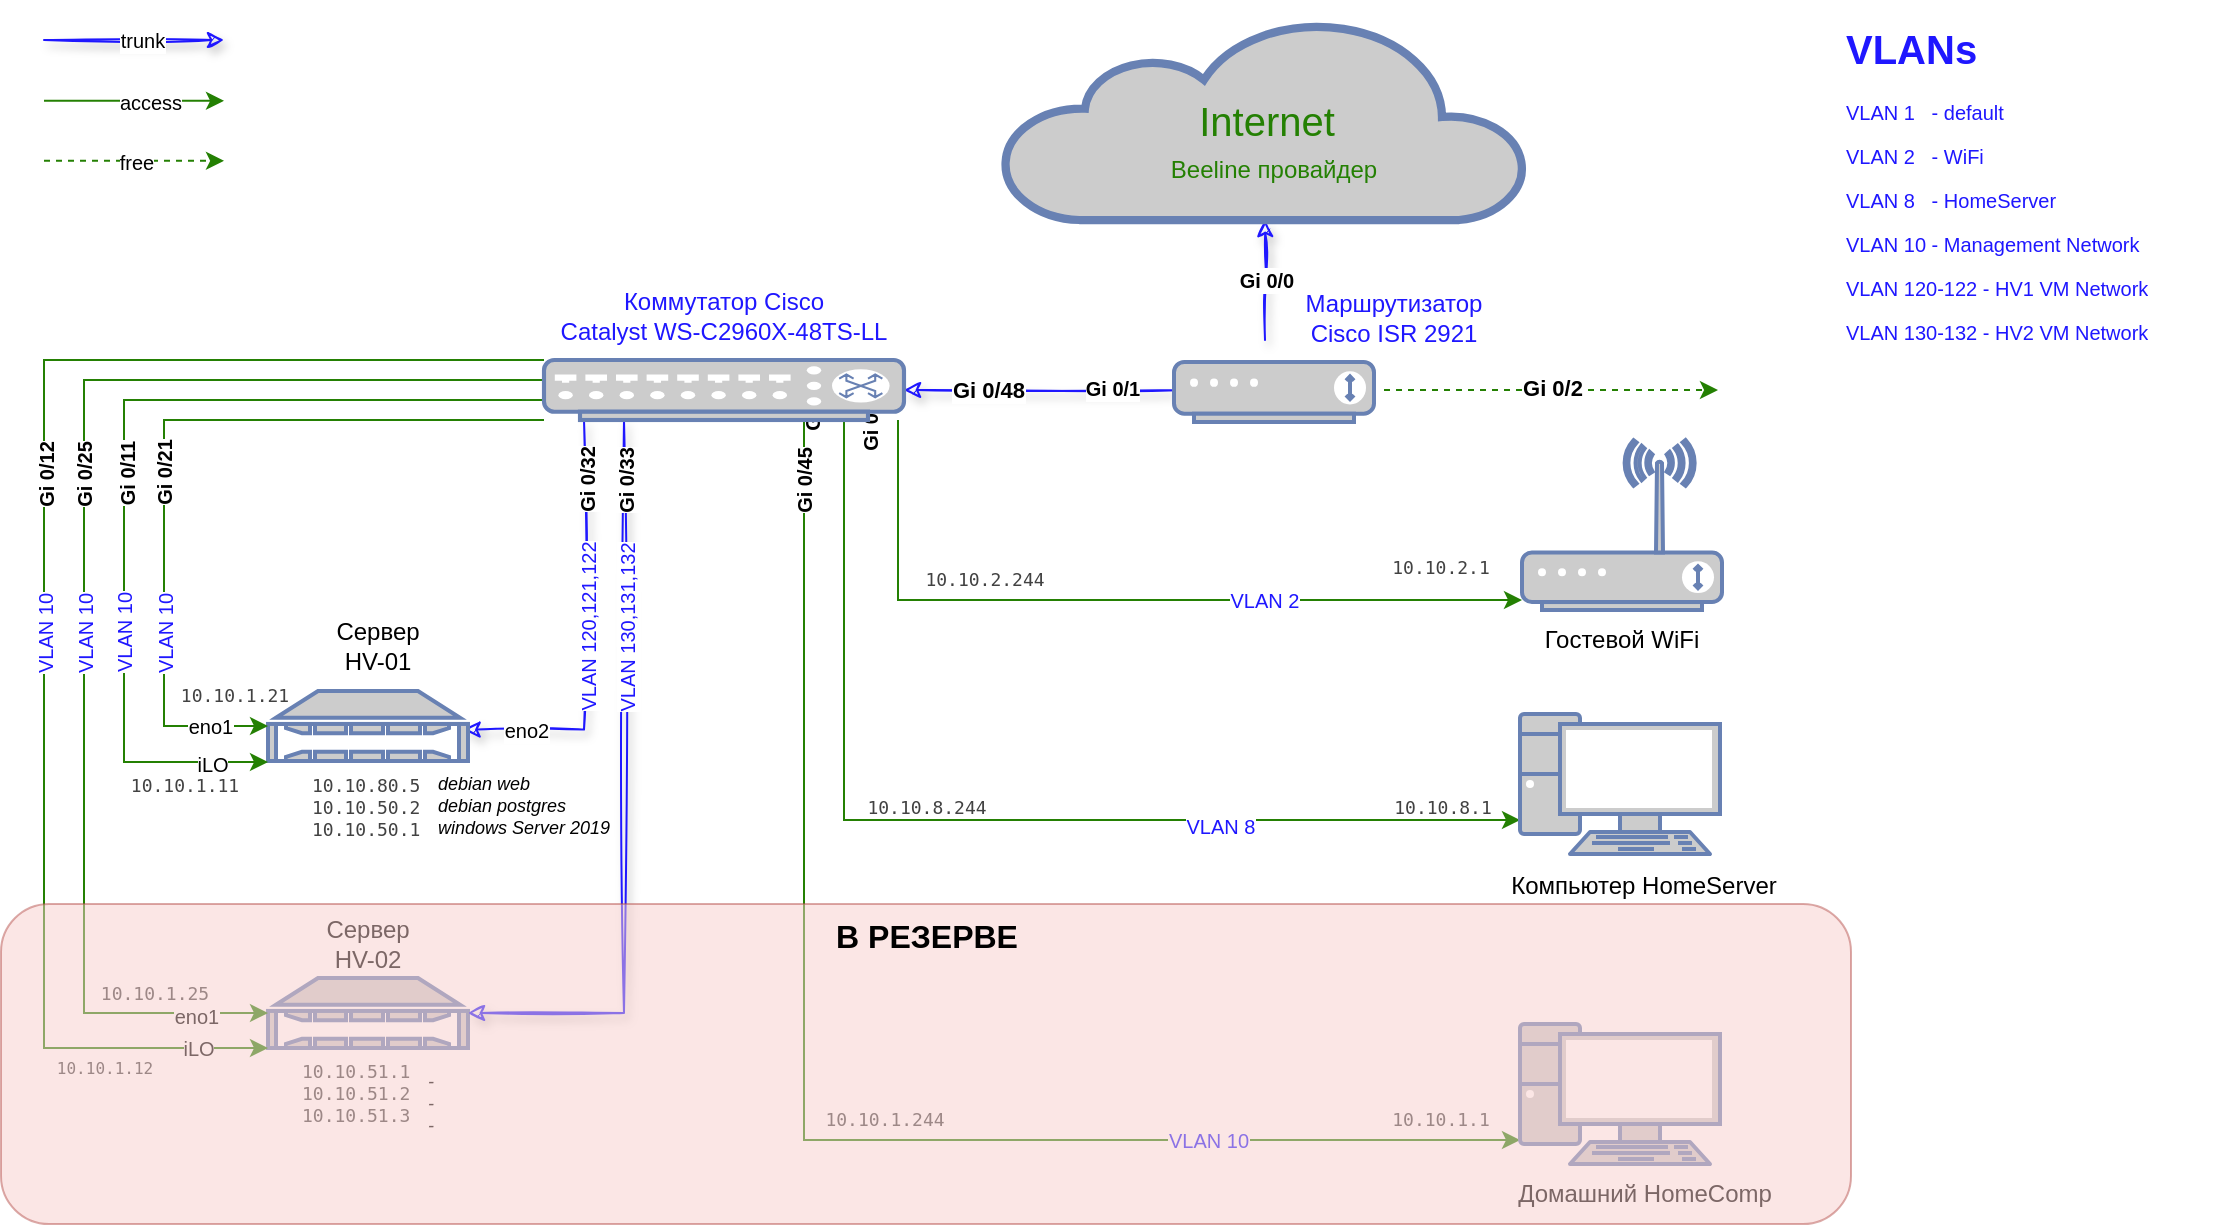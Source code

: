 <mxfile version="16.2.4" type="github">
  <diagram id="gq0o6sC7ZTq9t6Uskoy_" name="Page-1">
    <mxGraphModel dx="1990" dy="1980" grid="1" gridSize="10" guides="1" tooltips="1" connect="1" arrows="1" fold="1" page="1" pageScale="1" pageWidth="1169" pageHeight="827" math="0" shadow="0">
      <root>
        <mxCell id="0" />
        <mxCell id="1" parent="0" />
        <mxCell id="Fs0EK0N3hpx1ZLhl30mS-85" style="edgeStyle=orthogonalEdgeStyle;rounded=0;sketch=1;orthogonalLoop=1;jettySize=auto;html=1;entryX=0.5;entryY=1;entryDx=0;entryDy=0;entryPerimeter=0;shadow=1;fontSize=8;strokeColor=#1F17FF;" parent="1" target="Fs0EK0N3hpx1ZLhl30mS-2" edge="1">
          <mxGeometry relative="1" as="geometry">
            <mxPoint x="693.5" y="-650" as="sourcePoint" />
          </mxGeometry>
        </mxCell>
        <mxCell id="Fs0EK0N3hpx1ZLhl30mS-90" style="edgeStyle=orthogonalEdgeStyle;rounded=0;sketch=1;orthogonalLoop=1;jettySize=auto;html=1;shadow=1;fontSize=9;strokeColor=#1F17FF;" parent="1" edge="1">
          <mxGeometry relative="1" as="geometry">
            <mxPoint x="513" y="-625" as="targetPoint" />
            <Array as="points">
              <mxPoint x="513" y="-625" />
            </Array>
            <mxPoint x="653" y="-625" as="sourcePoint" />
          </mxGeometry>
        </mxCell>
        <mxCell id="Ksyjp-mYdHW2e5LQSYx_-4" value="Gi 0/48" style="edgeLabel;html=1;align=center;verticalAlign=middle;resizable=0;points=[];fontStyle=1" parent="Fs0EK0N3hpx1ZLhl30mS-90" vertex="1" connectable="0">
          <mxGeometry x="0.678" y="3" relative="1" as="geometry">
            <mxPoint x="19" y="-3" as="offset" />
          </mxGeometry>
        </mxCell>
        <mxCell id="Ksyjp-mYdHW2e5LQSYx_-3" style="edgeStyle=orthogonalEdgeStyle;rounded=0;orthogonalLoop=1;jettySize=auto;html=1;dashed=1;strokeColor=#248003;" parent="1" edge="1">
          <mxGeometry relative="1" as="geometry">
            <mxPoint x="920" y="-625" as="targetPoint" />
            <mxPoint x="753" y="-625" as="sourcePoint" />
          </mxGeometry>
        </mxCell>
        <mxCell id="Ksyjp-mYdHW2e5LQSYx_-5" value="Gi 0/2" style="edgeLabel;html=1;align=center;verticalAlign=middle;resizable=0;points=[];fontStyle=1" parent="Ksyjp-mYdHW2e5LQSYx_-3" vertex="1" connectable="0">
          <mxGeometry x="-0.825" y="-2" relative="1" as="geometry">
            <mxPoint x="69" y="-3" as="offset" />
          </mxGeometry>
        </mxCell>
        <mxCell id="Fs0EK0N3hpx1ZLhl30mS-2" value="&lt;font style=&quot;font-size: 20px&quot; color=&quot;#248003&quot;&gt;Internet&lt;/font&gt;" style="html=1;outlineConnect=0;fillColor=#CCCCCC;strokeColor=#6881B3;gradientColor=none;gradientDirection=north;strokeWidth=2;shape=mxgraph.networks.cloud;fontColor=#ffffff;" parent="1" vertex="1">
          <mxGeometry x="563" y="-810" width="261" height="100" as="geometry" />
        </mxCell>
        <mxCell id="Fs0EK0N3hpx1ZLhl30mS-16" style="edgeStyle=orthogonalEdgeStyle;rounded=0;orthogonalLoop=1;jettySize=auto;html=1;strokeColor=#248003;" parent="1" source="Ksyjp-mYdHW2e5LQSYx_-2" target="Fs0EK0N3hpx1ZLhl30mS-12" edge="1">
          <mxGeometry relative="1" as="geometry">
            <mxPoint x="758" y="-460" as="targetPoint" />
            <Array as="points">
              <mxPoint x="510" y="-520" />
            </Array>
            <mxPoint x="793" y="-570" as="sourcePoint" />
          </mxGeometry>
        </mxCell>
        <mxCell id="Fs0EK0N3hpx1ZLhl30mS-45" value="&lt;font style=&quot;font-size: 10px&quot;&gt;Gi 0/47&lt;/font&gt;" style="edgeLabel;html=1;align=center;verticalAlign=middle;resizable=0;points=[];fontStyle=1;horizontal=0;" parent="Fs0EK0N3hpx1ZLhl30mS-16" vertex="1" connectable="0">
          <mxGeometry x="-0.143" y="-2" relative="1" as="geometry">
            <mxPoint x="-97" y="-92" as="offset" />
          </mxGeometry>
        </mxCell>
        <mxCell id="Ksyjp-mYdHW2e5LQSYx_-37" value="VLAN 2" style="edgeLabel;html=1;align=center;verticalAlign=middle;resizable=0;points=[];fontSize=10;fontColor=#1F17FF;" parent="Fs0EK0N3hpx1ZLhl30mS-16" vertex="1" connectable="0">
          <mxGeometry x="0.318" y="-1" relative="1" as="geometry">
            <mxPoint x="8" y="-1" as="offset" />
          </mxGeometry>
        </mxCell>
        <mxCell id="Fs0EK0N3hpx1ZLhl30mS-17" style="edgeStyle=orthogonalEdgeStyle;rounded=0;orthogonalLoop=1;jettySize=auto;html=1;strokeColor=#248003;" parent="1" source="Ksyjp-mYdHW2e5LQSYx_-2" target="Fs0EK0N3hpx1ZLhl30mS-10" edge="1">
          <mxGeometry relative="1" as="geometry">
            <mxPoint x="758" y="-320" as="targetPoint" />
            <Array as="points">
              <mxPoint x="483" y="-410" />
            </Array>
            <mxPoint x="793" y="-550" as="sourcePoint" />
          </mxGeometry>
        </mxCell>
        <mxCell id="Fs0EK0N3hpx1ZLhl30mS-46" value="&lt;font style=&quot;font-size: 10px&quot;&gt;Gi 0/46&lt;/font&gt;" style="edgeLabel;html=1;align=center;verticalAlign=middle;resizable=0;points=[];fontStyle=1;horizontal=0;" parent="Fs0EK0N3hpx1ZLhl30mS-17" vertex="1" connectable="0">
          <mxGeometry x="0.001" y="2" relative="1" as="geometry">
            <mxPoint x="-86" y="-208" as="offset" />
          </mxGeometry>
        </mxCell>
        <mxCell id="fK_qvFM67kQ6BEZADII7-3" value="VLAN 8" style="edgeLabel;html=1;align=center;verticalAlign=middle;resizable=0;points=[];fontSize=10;fontColor=#1F17FF;" vertex="1" connectable="0" parent="Fs0EK0N3hpx1ZLhl30mS-17">
          <mxGeometry x="0.442" y="-3" relative="1" as="geometry">
            <mxPoint as="offset" />
          </mxGeometry>
        </mxCell>
        <mxCell id="Fs0EK0N3hpx1ZLhl30mS-20" style="edgeStyle=orthogonalEdgeStyle;rounded=0;orthogonalLoop=1;jettySize=auto;html=1;strokeColor=#248003;" parent="1" source="Ksyjp-mYdHW2e5LQSYx_-2" target="Fs0EK0N3hpx1ZLhl30mS-11" edge="1">
          <mxGeometry relative="1" as="geometry">
            <mxPoint x="758" y="-200" as="targetPoint" />
            <Array as="points">
              <mxPoint x="463" y="-250" />
            </Array>
            <mxPoint x="793" y="-530" as="sourcePoint" />
          </mxGeometry>
        </mxCell>
        <mxCell id="Fs0EK0N3hpx1ZLhl30mS-48" value="&lt;font style=&quot;font-size: 10px&quot;&gt;Gi 0/45&lt;/font&gt;" style="edgeLabel;html=1;align=center;verticalAlign=middle;resizable=0;points=[];fontStyle=1;horizontal=0;" parent="Fs0EK0N3hpx1ZLhl30mS-20" vertex="1" connectable="0">
          <mxGeometry x="0.082" y="1" relative="1" as="geometry">
            <mxPoint x="-29" y="-328" as="offset" />
          </mxGeometry>
        </mxCell>
        <mxCell id="-_IMJUvO4ky1qM8c5Ddh-1" value="VLAN 10" style="edgeLabel;html=1;align=center;verticalAlign=middle;resizable=0;points=[];fontSize=10;fontColor=#1F17FF;" parent="Fs0EK0N3hpx1ZLhl30mS-20" vertex="1" connectable="0">
          <mxGeometry x="0.566" relative="1" as="geometry">
            <mxPoint as="offset" />
          </mxGeometry>
        </mxCell>
        <mxCell id="Fs0EK0N3hpx1ZLhl30mS-39" style="edgeStyle=orthogonalEdgeStyle;rounded=0;orthogonalLoop=1;jettySize=auto;html=1;strokeColor=#1F17FF;shadow=1;sketch=1;entryX=0.978;entryY=0.551;entryDx=0;entryDy=0;entryPerimeter=0;" parent="1" source="Ksyjp-mYdHW2e5LQSYx_-2" target="Fs0EK0N3hpx1ZLhl30mS-13" edge="1">
          <mxGeometry relative="1" as="geometry">
            <mxPoint x="273" y="-440" as="targetPoint" />
            <Array as="points">
              <mxPoint x="353" y="-455" />
            </Array>
            <mxPoint x="743" y="-550" as="sourcePoint" />
          </mxGeometry>
        </mxCell>
        <mxCell id="Fs0EK0N3hpx1ZLhl30mS-51" value="&lt;font style=&quot;font-size: 10px&quot;&gt;Gi 0/32&lt;/font&gt;" style="edgeLabel;html=1;align=center;verticalAlign=middle;resizable=0;points=[];fontStyle=1;horizontal=0;" parent="Fs0EK0N3hpx1ZLhl30mS-39" vertex="1" connectable="0">
          <mxGeometry x="-0.375" y="2" relative="1" as="geometry">
            <mxPoint x="-1" y="-37" as="offset" />
          </mxGeometry>
        </mxCell>
        <mxCell id="Ksyjp-mYdHW2e5LQSYx_-18" value="eno2" style="edgeLabel;html=1;align=center;verticalAlign=middle;resizable=0;points=[];fontSize=10;" parent="Fs0EK0N3hpx1ZLhl30mS-39" vertex="1" connectable="0">
          <mxGeometry x="0.716" y="1" relative="1" as="geometry">
            <mxPoint y="-1" as="offset" />
          </mxGeometry>
        </mxCell>
        <mxCell id="Ksyjp-mYdHW2e5LQSYx_-40" value="VLAN 120,121,122" style="edgeLabel;html=1;align=center;verticalAlign=middle;resizable=0;points=[];fontSize=10;fontColor=#1F17FF;horizontal=0;" parent="Fs0EK0N3hpx1ZLhl30mS-39" vertex="1" connectable="0">
          <mxGeometry x="0.138" y="2" relative="1" as="geometry">
            <mxPoint y="-19" as="offset" />
          </mxGeometry>
        </mxCell>
        <mxCell id="Fs0EK0N3hpx1ZLhl30mS-6" value="&lt;div&gt;Маршрутизатор&lt;/div&gt;&lt;div&gt;Cisco ISR 2921&lt;br&gt;&lt;/div&gt;" style="text;html=1;strokeColor=none;fillColor=none;align=center;verticalAlign=middle;whiteSpace=wrap;rounded=0;fontColor=#1F17FF;" parent="1" vertex="1">
          <mxGeometry x="698" y="-676" width="120" height="30" as="geometry" />
        </mxCell>
        <mxCell id="Fs0EK0N3hpx1ZLhl30mS-7" value="Beeline провайдер" style="text;html=1;strokeColor=none;fillColor=none;align=center;verticalAlign=middle;whiteSpace=wrap;rounded=0;fontColor=#248003;" parent="1" vertex="1">
          <mxGeometry x="638" y="-750" width="120" height="30" as="geometry" />
        </mxCell>
        <mxCell id="Fs0EK0N3hpx1ZLhl30mS-10" value="" style="fontColor=#0066CC;verticalAlign=top;verticalLabelPosition=bottom;labelPosition=center;align=center;html=1;outlineConnect=0;fillColor=#CCCCCC;strokeColor=#6881B3;gradientColor=none;gradientDirection=north;strokeWidth=2;shape=mxgraph.networks.pc;" parent="1" vertex="1">
          <mxGeometry x="821" y="-463" width="100" height="70" as="geometry" />
        </mxCell>
        <mxCell id="Fs0EK0N3hpx1ZLhl30mS-11" value="" style="fontColor=#0066CC;verticalAlign=top;verticalLabelPosition=bottom;labelPosition=center;align=center;html=1;outlineConnect=0;fillColor=#CCCCCC;strokeColor=#6881B3;gradientColor=none;gradientDirection=north;strokeWidth=2;shape=mxgraph.networks.pc;" parent="1" vertex="1">
          <mxGeometry x="821" y="-308" width="100" height="70" as="geometry" />
        </mxCell>
        <mxCell id="Fs0EK0N3hpx1ZLhl30mS-12" value="" style="fontColor=#0066CC;verticalAlign=top;verticalLabelPosition=bottom;labelPosition=center;align=center;html=1;outlineConnect=0;fillColor=#CCCCCC;strokeColor=#6881B3;gradientColor=none;gradientDirection=north;strokeWidth=2;shape=mxgraph.networks.wireless_modem;" parent="1" vertex="1">
          <mxGeometry x="822" y="-600" width="100" height="85" as="geometry" />
        </mxCell>
        <mxCell id="Fs0EK0N3hpx1ZLhl30mS-13" value="" style="fontColor=#0066CC;verticalAlign=top;verticalLabelPosition=bottom;labelPosition=center;align=center;html=1;outlineConnect=0;fillColor=#CCCCCC;strokeColor=#6881B3;gradientColor=none;gradientDirection=north;strokeWidth=2;shape=mxgraph.networks.nas_filer;" parent="1" vertex="1">
          <mxGeometry x="195" y="-474.5" width="100" height="35" as="geometry" />
        </mxCell>
        <mxCell id="Fs0EK0N3hpx1ZLhl30mS-14" value="" style="fontColor=#0066CC;verticalAlign=top;verticalLabelPosition=bottom;labelPosition=center;align=center;html=1;outlineConnect=0;fillColor=#CCCCCC;strokeColor=#6881B3;gradientColor=none;gradientDirection=north;strokeWidth=2;shape=mxgraph.networks.nas_filer;" parent="1" vertex="1">
          <mxGeometry x="195" y="-331" width="100" height="35" as="geometry" />
        </mxCell>
        <mxCell id="Fs0EK0N3hpx1ZLhl30mS-26" value="Домашний HomeComp" style="text;html=1;strokeColor=none;fillColor=none;align=center;verticalAlign=middle;whiteSpace=wrap;rounded=0;" parent="1" vertex="1">
          <mxGeometry x="812" y="-238" width="143" height="30" as="geometry" />
        </mxCell>
        <mxCell id="Fs0EK0N3hpx1ZLhl30mS-27" value="&lt;div&gt;Компьютер HomeServer&lt;/div&gt;" style="text;html=1;strokeColor=none;fillColor=none;align=center;verticalAlign=middle;whiteSpace=wrap;rounded=0;" parent="1" vertex="1">
          <mxGeometry x="798" y="-392" width="170" height="30" as="geometry" />
        </mxCell>
        <mxCell id="Fs0EK0N3hpx1ZLhl30mS-28" value="&lt;div&gt;Гостевой WiFi&lt;br&gt;&lt;/div&gt;" style="text;html=1;strokeColor=none;fillColor=none;align=center;verticalAlign=middle;whiteSpace=wrap;rounded=0;" parent="1" vertex="1">
          <mxGeometry x="812" y="-515" width="120" height="30" as="geometry" />
        </mxCell>
        <mxCell id="Fs0EK0N3hpx1ZLhl30mS-58" value="&lt;font style=&quot;font-size: 9px;&quot;&gt;&lt;span style=&quot;font-family: &amp;quot;source code pro&amp;quot;, monospace; color: rgb(66, 66, 66); background-color: transparent; font-weight: 400; font-style: normal; font-variant: normal; text-decoration: none; vertical-align: baseline; font-size: 9px;&quot; id=&quot;docs-internal-guid-bd31c3f7-7fff-add3-67a0-b06b6ec8103c&quot;&gt;10.10.2.244&lt;/span&gt;&lt;/font&gt;" style="text;html=1;align=center;verticalAlign=middle;resizable=0;points=[];autosize=1;strokeColor=none;fillColor=none;fontSize=9;" parent="1" vertex="1">
          <mxGeometry x="513" y="-540" width="80" height="20" as="geometry" />
        </mxCell>
        <mxCell id="Fs0EK0N3hpx1ZLhl30mS-59" value="&lt;div style=&quot;font-size: 9px&quot;&gt;&lt;font style=&quot;font-size: 9px&quot;&gt;&lt;span style=&quot;font-family: &amp;#34;source code pro&amp;#34; , monospace ; color: rgb(66 , 66 , 66) ; background-color: transparent ; font-weight: 400 ; font-style: normal ; font-variant: normal ; text-decoration: none ; vertical-align: baseline ; font-size: 9px&quot; id=&quot;docs-internal-guid-bd31c3f7-7fff-add3-67a0-b06b6ec8103c&quot;&gt;&lt;/span&gt;&lt;span style=&quot;font-family: &amp;#34;source code pro&amp;#34; , monospace ; color: rgb(66 , 66 , 66) ; background-color: transparent ; font-weight: 400 ; font-style: normal ; font-variant: normal ; text-decoration: none ; vertical-align: baseline ; font-size: 9px&quot; id=&quot;docs-internal-guid-bd31c3f7-7fff-add3-67a0-b06b6ec8103c&quot;&gt;10.10.1.244&lt;/span&gt;&lt;/font&gt;&lt;/div&gt;" style="text;html=1;align=center;verticalAlign=middle;resizable=0;points=[];autosize=1;strokeColor=none;fillColor=none;fontSize=9;" parent="1" vertex="1">
          <mxGeometry x="463" y="-270" width="80" height="20" as="geometry" />
        </mxCell>
        <mxCell id="Fs0EK0N3hpx1ZLhl30mS-60" value="&lt;div style=&quot;font-size: 9px&quot;&gt;&lt;font style=&quot;font-size: 9px&quot;&gt;&lt;span style=&quot;font-family: &amp;#34;source code pro&amp;#34; , monospace ; color: rgb(66 , 66 , 66) ; background-color: transparent ; font-weight: 400 ; font-style: normal ; font-variant: normal ; text-decoration: none ; vertical-align: baseline ; font-size: 9px&quot; id=&quot;docs-internal-guid-bd31c3f7-7fff-add3-67a0-b06b6ec8103c&quot;&gt;&lt;/span&gt;&lt;span style=&quot;font-family: &amp;#34;source code pro&amp;#34; , monospace ; color: rgb(66 , 66 , 66) ; background-color: transparent ; font-weight: 400 ; font-style: normal ; font-variant: normal ; text-decoration: none ; vertical-align: baseline ; font-size: 9px&quot; id=&quot;docs-internal-guid-bd31c3f7-7fff-add3-67a0-b06b6ec8103c&quot;&gt;10.10.8.244&lt;/span&gt;&lt;/font&gt;&lt;/div&gt;" style="text;html=1;align=center;verticalAlign=middle;resizable=0;points=[];autosize=1;strokeColor=none;fillColor=none;fontSize=9;" parent="1" vertex="1">
          <mxGeometry x="484" y="-426" width="80" height="20" as="geometry" />
        </mxCell>
        <mxCell id="Fs0EK0N3hpx1ZLhl30mS-65" value="&lt;div style=&quot;font-size: 9px&quot;&gt;&lt;font style=&quot;font-size: 9px&quot;&gt;&lt;span style=&quot;font-family: &amp;#34;source code pro&amp;#34; , monospace ; color: rgb(66 , 66 , 66) ; background-color: transparent ; font-weight: 400 ; font-style: normal ; font-variant: normal ; text-decoration: none ; vertical-align: baseline ; font-size: 9px&quot; id=&quot;docs-internal-guid-bd31c3f7-7fff-add3-67a0-b06b6ec8103c&quot;&gt;&lt;/span&gt;&lt;span style=&quot;font-family: &amp;#34;source code pro&amp;#34; , monospace ; color: rgb(66 , 66 , 66) ; background-color: transparent ; font-weight: 400 ; font-style: normal ; font-variant: normal ; text-decoration: none ; vertical-align: baseline ; font-size: 9px&quot; id=&quot;docs-internal-guid-bd31c3f7-7fff-add3-67a0-b06b6ec8103c&quot;&gt;10.10.1.1&lt;/span&gt;&lt;/font&gt;&lt;/div&gt;" style="text;html=1;align=center;verticalAlign=middle;resizable=0;points=[];autosize=1;strokeColor=none;fillColor=none;fontSize=9;" parent="1" vertex="1">
          <mxGeometry x="751" y="-270" width="60" height="20" as="geometry" />
        </mxCell>
        <mxCell id="Fs0EK0N3hpx1ZLhl30mS-66" value="&lt;div style=&quot;font-size: 9px;&quot;&gt;&lt;font style=&quot;font-size: 9px;&quot;&gt;&lt;span style=&quot;font-family: &amp;quot;source code pro&amp;quot;, monospace; color: rgb(66, 66, 66); background-color: transparent; font-weight: 400; font-style: normal; font-variant: normal; text-decoration: none; vertical-align: baseline; font-size: 9px;&quot; id=&quot;docs-internal-guid-bd31c3f7-7fff-add3-67a0-b06b6ec8103c&quot;&gt;&lt;/span&gt;&lt;span style=&quot;font-family: &amp;quot;source code pro&amp;quot;, monospace; color: rgb(66, 66, 66); background-color: transparent; font-weight: 400; font-style: normal; font-variant: normal; text-decoration: none; vertical-align: baseline; font-size: 9px;&quot; id=&quot;docs-internal-guid-bd31c3f7-7fff-add3-67a0-b06b6ec8103c&quot;&gt;10.10.2.1&lt;/span&gt;&lt;/font&gt;&lt;/div&gt;" style="text;html=1;align=center;verticalAlign=middle;resizable=0;points=[];autosize=1;strokeColor=none;fillColor=none;fontSize=9;" parent="1" vertex="1">
          <mxGeometry x="751" y="-546" width="60" height="20" as="geometry" />
        </mxCell>
        <mxCell id="Fs0EK0N3hpx1ZLhl30mS-67" value="&lt;div style=&quot;font-size: 9px&quot;&gt;&lt;font style=&quot;font-size: 9px&quot;&gt;&lt;span style=&quot;font-family: &amp;#34;source code pro&amp;#34; , monospace ; color: rgb(66 , 66 , 66) ; background-color: transparent ; font-weight: 400 ; font-style: normal ; font-variant: normal ; text-decoration: none ; vertical-align: baseline ; font-size: 9px&quot; id=&quot;docs-internal-guid-bd31c3f7-7fff-add3-67a0-b06b6ec8103c&quot;&gt;&lt;/span&gt;&lt;span style=&quot;font-family: &amp;#34;source code pro&amp;#34; , monospace ; color: rgb(66 , 66 , 66) ; background-color: transparent ; font-weight: 400 ; font-style: normal ; font-variant: normal ; text-decoration: none ; vertical-align: baseline ; font-size: 9px&quot; id=&quot;docs-internal-guid-bd31c3f7-7fff-add3-67a0-b06b6ec8103c&quot;&gt;10.10.8.1&lt;/span&gt;&lt;/font&gt;&lt;/div&gt;" style="text;html=1;align=center;verticalAlign=middle;resizable=0;points=[];autosize=1;strokeColor=none;fillColor=none;fontSize=9;" parent="1" vertex="1">
          <mxGeometry x="752" y="-426" width="60" height="20" as="geometry" />
        </mxCell>
        <mxCell id="Fs0EK0N3hpx1ZLhl30mS-68" value="&lt;div style=&quot;font-size: 9px&quot; align=&quot;left&quot;&gt;&lt;span style=&quot;font-family: &amp;#34;source code pro&amp;#34; , monospace ; color: rgb(66 , 66 , 66) ; background-color: transparent ; font-weight: 400 ; font-style: normal ; font-variant: normal ; text-decoration: none ; vertical-align: baseline ; font-size: 9px&quot; id=&quot;docs-internal-guid-bd31c3f7-7fff-add3-67a0-b06b6ec8103c&quot;&gt;10.10.51.1&lt;/span&gt;&lt;br style=&quot;font-size: 9px&quot;&gt;&lt;span style=&quot;font-family: &amp;#34;source code pro&amp;#34; , monospace ; color: rgb(66 , 66 , 66) ; background-color: transparent ; font-weight: 400 ; font-style: normal ; font-variant: normal ; text-decoration: none ; vertical-align: baseline ; font-size: 9px&quot; id=&quot;docs-internal-guid-bd31c3f7-7fff-add3-67a0-b06b6ec8103c&quot;&gt;&lt;/span&gt;&lt;div style=&quot;font-size: 9px&quot;&gt;&lt;div style=&quot;font-size: 9px&quot;&gt;&lt;span style=&quot;font-family: &amp;#34;source code pro&amp;#34; , monospace ; color: rgb(66 , 66 , 66) ; background-color: transparent ; font-weight: 400 ; font-style: normal ; font-variant: normal ; text-decoration: none ; vertical-align: baseline ; font-size: 9px&quot; id=&quot;docs-internal-guid-bd31c3f7-7fff-add3-67a0-b06b6ec8103c&quot;&gt;10.10.51.2&lt;/span&gt;&lt;span style=&quot;font-family: &amp;#34;source code pro&amp;#34; , monospace ; color: rgb(66 , 66 , 66) ; background-color: transparent ; font-weight: 400 ; font-style: normal ; font-variant: normal ; text-decoration: none ; vertical-align: baseline ; font-size: 9px&quot; id=&quot;docs-internal-guid-bd31c3f7-7fff-add3-67a0-b06b6ec8103c&quot;&gt;&lt;/span&gt;&lt;br style=&quot;font-size: 9px&quot;&gt;&lt;div style=&quot;font-size: 9px&quot;&gt;&lt;span style=&quot;font-family: &amp;#34;source code pro&amp;#34; , monospace ; color: rgb(66 , 66 , 66) ; background-color: transparent ; font-weight: 400 ; font-style: normal ; font-variant: normal ; text-decoration: none ; vertical-align: baseline ; font-size: 9px&quot; id=&quot;docs-internal-guid-bd31c3f7-7fff-add3-67a0-b06b6ec8103c&quot;&gt;10.10.51.3&lt;/span&gt;&lt;span style=&quot;font-family: &amp;#34;source code pro&amp;#34; , monospace ; color: rgb(66 , 66 , 66) ; background-color: transparent ; font-weight: 400 ; font-style: normal ; font-variant: normal ; text-decoration: none ; vertical-align: baseline ; font-size: 9px&quot; id=&quot;docs-internal-guid-bd31c3f7-7fff-add3-67a0-b06b6ec8103c&quot;&gt;&lt;/span&gt;&lt;/div&gt;&lt;/div&gt;&lt;span style=&quot;font-family: &amp;#34;source code pro&amp;#34; , monospace ; color: rgb(66 , 66 , 66) ; background-color: transparent ; font-weight: 400 ; font-style: normal ; font-variant: normal ; text-decoration: none ; vertical-align: baseline ; font-size: 9px&quot; id=&quot;docs-internal-guid-bd31c3f7-7fff-add3-67a0-b06b6ec8103c&quot;&gt;&lt;/span&gt;&lt;span style=&quot;font-family: &amp;#34;source code pro&amp;#34; , monospace ; color: rgb(66 , 66 , 66) ; background-color: transparent ; font-weight: 400 ; font-style: normal ; font-variant: normal ; text-decoration: none ; vertical-align: baseline ; font-size: 9px&quot; id=&quot;docs-internal-guid-bd31c3f7-7fff-add3-67a0-b06b6ec8103c&quot;&gt;&lt;/span&gt;&lt;/div&gt;&lt;/div&gt;" style="text;html=1;align=left;verticalAlign=middle;resizable=0;points=[];autosize=1;strokeColor=none;fillColor=none;fontSize=9;" parent="1" vertex="1">
          <mxGeometry x="210" y="-293" width="70" height="40" as="geometry" />
        </mxCell>
        <mxCell id="Fs0EK0N3hpx1ZLhl30mS-69" value="&lt;div style=&quot;font-size: 9px&quot; align=&quot;left&quot;&gt;&lt;div style=&quot;font-size: 9px&quot;&gt;&lt;span style=&quot;font-family: &amp;#34;source code pro&amp;#34; , monospace ; color: rgb(66 , 66 , 66) ; background-color: transparent ; font-weight: 400 ; font-style: normal ; font-variant: normal ; text-decoration: none ; vertical-align: baseline ; font-size: 9px&quot; id=&quot;docs-internal-guid-bd31c3f7-7fff-add3-67a0-b06b6ec8103c&quot;&gt;10.10.80.5&lt;/span&gt;&lt;span style=&quot;font-family: &amp;#34;source code pro&amp;#34; , monospace ; color: rgb(66 , 66 , 66) ; background-color: transparent ; font-weight: 400 ; font-style: normal ; font-variant: normal ; text-decoration: none ; vertical-align: baseline ; font-size: 9px&quot; id=&quot;docs-internal-guid-bd31c3f7-7fff-add3-67a0-b06b6ec8103c&quot;&gt;&lt;/span&gt;&lt;br style=&quot;font-size: 9px&quot;&gt;&lt;/div&gt;&lt;div style=&quot;font-size: 9px&quot;&gt;&lt;span style=&quot;font-family: &amp;#34;source code pro&amp;#34; , monospace ; color: rgb(66 , 66 , 66) ; background-color: transparent ; font-weight: 400 ; font-style: normal ; font-variant: normal ; text-decoration: none ; vertical-align: baseline ; font-size: 9px&quot; id=&quot;docs-internal-guid-bd31c3f7-7fff-add3-67a0-b06b6ec8103c&quot;&gt;10.10.50.2&lt;/span&gt;&lt;span style=&quot;font-family: &amp;#34;source code pro&amp;#34; , monospace ; color: rgb(66 , 66 , 66) ; background-color: transparent ; font-weight: 400 ; font-style: normal ; font-variant: normal ; text-decoration: none ; vertical-align: baseline ; font-size: 9px&quot; id=&quot;docs-internal-guid-bd31c3f7-7fff-add3-67a0-b06b6ec8103c&quot;&gt;&lt;/span&gt;&lt;span style=&quot;font-family: &amp;#34;source code pro&amp;#34; , monospace ; color: rgb(66 , 66 , 66) ; background-color: transparent ; font-weight: 400 ; font-style: normal ; font-variant: normal ; text-decoration: none ; vertical-align: baseline ; font-size: 9px&quot; id=&quot;docs-internal-guid-bd31c3f7-7fff-add3-67a0-b06b6ec8103c&quot;&gt;&lt;/span&gt;&lt;br style=&quot;font-size: 9px&quot;&gt;&lt;/div&gt;&lt;div style=&quot;font-size: 9px&quot;&gt;&lt;span style=&quot;font-family: &amp;#34;source code pro&amp;#34; , monospace ; color: rgb(66 , 66 , 66) ; background-color: transparent ; font-weight: 400 ; font-style: normal ; font-variant: normal ; text-decoration: none ; vertical-align: baseline ; font-size: 9px&quot; id=&quot;docs-internal-guid-bd31c3f7-7fff-add3-67a0-b06b6ec8103c&quot;&gt;10.10.50.1&lt;/span&gt;&lt;span style=&quot;font-family: &amp;#34;source code pro&amp;#34; , monospace ; color: rgb(66 , 66 , 66) ; background-color: transparent ; font-weight: 400 ; font-style: normal ; font-variant: normal ; text-decoration: none ; vertical-align: baseline ; font-size: 9px&quot; id=&quot;docs-internal-guid-bd31c3f7-7fff-add3-67a0-b06b6ec8103c&quot;&gt;&lt;/span&gt;&lt;span style=&quot;font-family: &amp;#34;source code pro&amp;#34; , monospace ; color: rgb(66 , 66 , 66) ; background-color: transparent ; font-weight: 400 ; font-style: normal ; font-variant: normal ; text-decoration: none ; vertical-align: baseline ; font-size: 9px&quot; id=&quot;docs-internal-guid-bd31c3f7-7fff-add3-67a0-b06b6ec8103c&quot;&gt;&lt;/span&gt;&lt;br style=&quot;font-size: 9px&quot;&gt;&lt;/div&gt;&lt;/div&gt;" style="text;html=1;align=left;verticalAlign=middle;resizable=0;points=[];autosize=1;strokeColor=none;fillColor=none;fontSize=9;" parent="1" vertex="1">
          <mxGeometry x="215" y="-436" width="70" height="40" as="geometry" />
        </mxCell>
        <mxCell id="Fs0EK0N3hpx1ZLhl30mS-70" value="&lt;div style=&quot;font-size: 9px&quot;&gt;&lt;span style=&quot;font-family: &amp;#34;source code pro&amp;#34; , monospace ; color: rgb(66 , 66 , 66) ; background-color: transparent ; font-weight: 400 ; font-style: normal ; font-variant: normal ; text-decoration: none ; vertical-align: baseline ; font-size: 9px&quot; id=&quot;docs-internal-guid-bd31c3f7-7fff-add3-67a0-b06b6ec8103c&quot;&gt;10.10.1.11&lt;/span&gt;&lt;span style=&quot;font-family: &amp;#34;source code pro&amp;#34; , monospace ; color: rgb(66 , 66 , 66) ; background-color: transparent ; font-weight: 400 ; font-style: normal ; font-variant: normal ; text-decoration: none ; vertical-align: baseline ; font-size: 9px&quot; id=&quot;docs-internal-guid-bd31c3f7-7fff-add3-67a0-b06b6ec8103c&quot;&gt;&lt;/span&gt;&lt;span style=&quot;font-family: &amp;#34;source code pro&amp;#34; , monospace ; color: rgb(66 , 66 , 66) ; background-color: transparent ; font-weight: 400 ; font-style: normal ; font-variant: normal ; text-decoration: none ; vertical-align: baseline ; font-size: 9px&quot; id=&quot;docs-internal-guid-bd31c3f7-7fff-add3-67a0-b06b6ec8103c&quot;&gt;&lt;/span&gt;&lt;/div&gt;" style="text;html=1;align=center;verticalAlign=middle;resizable=0;points=[];autosize=1;strokeColor=none;fillColor=none;fontSize=9;" parent="1" vertex="1">
          <mxGeometry x="118" y="-437.5" width="70" height="20" as="geometry" />
        </mxCell>
        <mxCell id="Fs0EK0N3hpx1ZLhl30mS-71" value="&lt;div style=&quot;font-size: 8px&quot;&gt;&lt;span style=&quot;font-family: &amp;#34;source code pro&amp;#34; , monospace ; color: rgb(66 , 66 , 66) ; background-color: transparent ; font-weight: 400 ; font-style: normal ; font-variant: normal ; text-decoration: none ; vertical-align: baseline&quot; id=&quot;docs-internal-guid-bd31c3f7-7fff-add3-67a0-b06b6ec8103c&quot;&gt;10.10.1.12&lt;/span&gt;&lt;/div&gt;" style="text;html=1;align=center;verticalAlign=middle;resizable=0;points=[];autosize=1;strokeColor=none;fillColor=none;fontSize=10;" parent="1" vertex="1">
          <mxGeometry x="83" y="-296" width="60" height="20" as="geometry" />
        </mxCell>
        <mxCell id="Fs0EK0N3hpx1ZLhl30mS-72" value="" style="endArrow=classic;html=1;rounded=0;shadow=1;sketch=1;fontSize=10;strokeColor=#1F17FF;" parent="1" edge="1">
          <mxGeometry width="50" height="50" relative="1" as="geometry">
            <mxPoint x="83" y="-800" as="sourcePoint" />
            <mxPoint x="173" y="-800" as="targetPoint" />
          </mxGeometry>
        </mxCell>
        <mxCell id="Fs0EK0N3hpx1ZLhl30mS-73" value="trunk" style="edgeLabel;html=1;align=center;verticalAlign=middle;resizable=0;points=[];fontSize=10;" parent="Fs0EK0N3hpx1ZLhl30mS-72" vertex="1" connectable="0">
          <mxGeometry x="0.343" y="1" relative="1" as="geometry">
            <mxPoint x="-12" y="1" as="offset" />
          </mxGeometry>
        </mxCell>
        <mxCell id="Fs0EK0N3hpx1ZLhl30mS-74" value="" style="endArrow=classic;html=1;rounded=0;shadow=0;sketch=0;fontSize=10;strokeColor=#248003;" parent="1" edge="1">
          <mxGeometry width="50" height="50" relative="1" as="geometry">
            <mxPoint x="83" y="-769.58" as="sourcePoint" />
            <mxPoint x="173" y="-769.58" as="targetPoint" />
          </mxGeometry>
        </mxCell>
        <mxCell id="Fs0EK0N3hpx1ZLhl30mS-75" value="access" style="edgeLabel;html=1;align=center;verticalAlign=middle;resizable=0;points=[];fontSize=10;" parent="Fs0EK0N3hpx1ZLhl30mS-74" vertex="1" connectable="0">
          <mxGeometry x="0.343" y="1" relative="1" as="geometry">
            <mxPoint x="-8" y="1" as="offset" />
          </mxGeometry>
        </mxCell>
        <mxCell id="Fs0EK0N3hpx1ZLhl30mS-78" value="" style="endArrow=classic;html=1;rounded=0;shadow=0;sketch=0;fontSize=10;strokeColor=#248003;dashed=1;" parent="1" edge="1">
          <mxGeometry width="50" height="50" relative="1" as="geometry">
            <mxPoint x="83" y="-739.58" as="sourcePoint" />
            <mxPoint x="173" y="-739.58" as="targetPoint" />
            <Array as="points">
              <mxPoint x="163" y="-739.58" />
            </Array>
          </mxGeometry>
        </mxCell>
        <mxCell id="Fs0EK0N3hpx1ZLhl30mS-79" value="free" style="edgeLabel;html=1;align=center;verticalAlign=middle;resizable=0;points=[];fontSize=10;" parent="Fs0EK0N3hpx1ZLhl30mS-78" vertex="1" connectable="0">
          <mxGeometry x="0.343" y="1" relative="1" as="geometry">
            <mxPoint x="-15" y="1" as="offset" />
          </mxGeometry>
        </mxCell>
        <mxCell id="Fs0EK0N3hpx1ZLhl30mS-81" value="&lt;div&gt;Сервер&lt;br&gt;&lt;/div&gt;&lt;div&gt;HV-01&lt;br&gt;&lt;/div&gt;" style="text;html=1;strokeColor=none;fillColor=none;align=center;verticalAlign=middle;whiteSpace=wrap;rounded=0;" parent="1" vertex="1">
          <mxGeometry x="215" y="-512.5" width="70" height="30" as="geometry" />
        </mxCell>
        <mxCell id="Fs0EK0N3hpx1ZLhl30mS-82" value="&lt;div&gt;Сервер&lt;br&gt;&lt;/div&gt;&lt;div&gt;HV-02&lt;br&gt;&lt;/div&gt;" style="text;html=1;strokeColor=none;fillColor=none;align=center;verticalAlign=middle;whiteSpace=wrap;rounded=0;" parent="1" vertex="1">
          <mxGeometry x="210" y="-363" width="70" height="30" as="geometry" />
        </mxCell>
        <mxCell id="Fs0EK0N3hpx1ZLhl30mS-83" value="&lt;div style=&quot;font-size: 9px&quot; align=&quot;left&quot;&gt;&lt;div style=&quot;font-size: 9px&quot;&gt;&lt;font style=&quot;font-size: 9px&quot;&gt;debian web&lt;/font&gt;&lt;/div&gt;&lt;div style=&quot;font-size: 9px&quot;&gt;&lt;font style=&quot;font-size: 9px&quot;&gt;debian postgres &lt;br style=&quot;font-size: 9px&quot;&gt;&lt;/font&gt;&lt;/div&gt;&lt;div style=&quot;font-size: 9px&quot;&gt;&lt;font style=&quot;font-size: 9px&quot;&gt;windows Server 2019&lt;span style=&quot;font-family: &amp;#34;source code pro&amp;#34; , monospace ; color: rgb(66 , 66 , 66) ; background-color: transparent ; font-weight: 400 ; font-variant: normal ; text-decoration: none ; vertical-align: baseline ; font-size: 9px&quot; id=&quot;docs-internal-guid-bd31c3f7-7fff-add3-67a0-b06b6ec8103c&quot;&gt;&lt;/span&gt;&lt;/font&gt;&lt;/div&gt;&lt;/div&gt;" style="text;html=1;align=left;verticalAlign=middle;resizable=0;points=[];autosize=1;strokeColor=none;fillColor=none;fontSize=9;fontStyle=2" parent="1" vertex="1">
          <mxGeometry x="278" y="-437" width="100" height="40" as="geometry" />
        </mxCell>
        <mxCell id="Fs0EK0N3hpx1ZLhl30mS-84" value="&lt;div style=&quot;font-size: 9px&quot; align=&quot;left&quot;&gt;&lt;div style=&quot;font-size: 9px&quot;&gt;&lt;font style=&quot;font-size: 9px&quot;&gt;-&lt;/font&gt;&lt;/div&gt;&lt;div style=&quot;font-size: 9px&quot;&gt;&lt;font style=&quot;font-size: 9px&quot;&gt;-&lt;br style=&quot;font-size: 9px&quot;&gt;&lt;/font&gt;&lt;/div&gt;&lt;div style=&quot;font-size: 9px&quot;&gt;&lt;font style=&quot;font-size: 9px&quot;&gt;-&lt;span style=&quot;font-family: &amp;#34;source code pro&amp;#34; , monospace ; color: rgb(66 , 66 , 66) ; background-color: transparent ; font-weight: 400 ; font-variant: normal ; text-decoration: none ; vertical-align: baseline ; font-size: 9px&quot; id=&quot;docs-internal-guid-bd31c3f7-7fff-add3-67a0-b06b6ec8103c&quot;&gt;&lt;/span&gt;&lt;/font&gt;&lt;/div&gt;&lt;/div&gt;" style="text;html=1;align=left;verticalAlign=middle;resizable=0;points=[];autosize=1;strokeColor=none;fillColor=none;fontSize=9;fontStyle=2" parent="1" vertex="1">
          <mxGeometry x="273" y="-288" width="20" height="40" as="geometry" />
        </mxCell>
        <mxCell id="Fs0EK0N3hpx1ZLhl30mS-89" value="&lt;font style=&quot;font-size: 10px&quot;&gt;Gi 0/0&lt;/font&gt;" style="edgeLabel;html=1;align=center;verticalAlign=middle;resizable=0;points=[];fontStyle=1" parent="1" vertex="1" connectable="0">
          <mxGeometry x="693.5" y="-680" as="geometry" />
        </mxCell>
        <mxCell id="Fs0EK0N3hpx1ZLhl30mS-92" value="&lt;font style=&quot;font-size: 10px&quot;&gt;Gi 0/1&lt;/font&gt;" style="edgeLabel;html=1;align=center;verticalAlign=middle;resizable=0;points=[];fontStyle=1" parent="1" vertex="1" connectable="0">
          <mxGeometry x="724.0" y="-657" as="geometry">
            <mxPoint x="-107" y="31" as="offset" />
          </mxGeometry>
        </mxCell>
        <mxCell id="Ksyjp-mYdHW2e5LQSYx_-11" style="edgeStyle=orthogonalEdgeStyle;rounded=0;sketch=0;orthogonalLoop=1;jettySize=auto;html=1;shadow=0;strokeColor=#248003;entryX=0;entryY=1;entryDx=0;entryDy=0;entryPerimeter=0;" parent="1" source="Ksyjp-mYdHW2e5LQSYx_-2" target="Fs0EK0N3hpx1ZLhl30mS-13" edge="1">
          <mxGeometry relative="1" as="geometry">
            <mxPoint x="153" y="-440" as="targetPoint" />
            <Array as="points">
              <mxPoint x="123" y="-620" />
              <mxPoint x="123" y="-439" />
              <mxPoint x="195" y="-439" />
            </Array>
          </mxGeometry>
        </mxCell>
        <mxCell id="Ksyjp-mYdHW2e5LQSYx_-14" value="Gi 0/11" style="edgeLabel;html=1;align=center;verticalAlign=middle;resizable=0;points=[];fontSize=10;horizontal=0;fontStyle=1" parent="Ksyjp-mYdHW2e5LQSYx_-11" vertex="1" connectable="0">
          <mxGeometry x="0.359" y="1" relative="1" as="geometry">
            <mxPoint y="-68" as="offset" />
          </mxGeometry>
        </mxCell>
        <mxCell id="Ksyjp-mYdHW2e5LQSYx_-16" value="iLO" style="edgeLabel;html=1;align=center;verticalAlign=middle;resizable=0;points=[];fontSize=10;horizontal=1;" parent="Ksyjp-mYdHW2e5LQSYx_-11" vertex="1" connectable="0">
          <mxGeometry x="0.669" y="-3" relative="1" as="geometry">
            <mxPoint x="47" y="5" as="offset" />
          </mxGeometry>
        </mxCell>
        <mxCell id="Ksyjp-mYdHW2e5LQSYx_-34" value="VLAN 10" style="edgeLabel;html=1;align=center;verticalAlign=middle;resizable=0;points=[];fontSize=10;fontColor=#1F17FF;horizontal=0;" parent="Ksyjp-mYdHW2e5LQSYx_-11" vertex="1" connectable="0">
          <mxGeometry x="0.391" y="-1" relative="1" as="geometry">
            <mxPoint x="1" y="4" as="offset" />
          </mxGeometry>
        </mxCell>
        <mxCell id="Ksyjp-mYdHW2e5LQSYx_-13" style="edgeStyle=orthogonalEdgeStyle;rounded=0;sketch=0;orthogonalLoop=1;jettySize=auto;html=1;shadow=0;strokeColor=#248003;entryX=0;entryY=0.5;entryDx=0;entryDy=0;entryPerimeter=0;" parent="1" source="Ksyjp-mYdHW2e5LQSYx_-2" target="Fs0EK0N3hpx1ZLhl30mS-13" edge="1">
          <mxGeometry relative="1" as="geometry">
            <mxPoint x="173" y="-450" as="targetPoint" />
            <Array as="points">
              <mxPoint x="143" y="-610" />
              <mxPoint x="143" y="-457" />
            </Array>
          </mxGeometry>
        </mxCell>
        <mxCell id="Ksyjp-mYdHW2e5LQSYx_-15" value="Gi 0/21" style="edgeLabel;html=1;align=center;verticalAlign=middle;resizable=0;points=[];fontSize=10;horizontal=0;fontStyle=1" parent="Ksyjp-mYdHW2e5LQSYx_-13" vertex="1" connectable="0">
          <mxGeometry x="0.254" y="-1" relative="1" as="geometry">
            <mxPoint x="1" y="-31" as="offset" />
          </mxGeometry>
        </mxCell>
        <mxCell id="Ksyjp-mYdHW2e5LQSYx_-35" value="VLAN 10" style="edgeLabel;html=1;align=center;verticalAlign=middle;resizable=0;points=[];fontSize=10;fontColor=#1F17FF;horizontal=0;" parent="Ksyjp-mYdHW2e5LQSYx_-13" vertex="1" connectable="0">
          <mxGeometry x="0.524" relative="1" as="geometry">
            <mxPoint y="-4" as="offset" />
          </mxGeometry>
        </mxCell>
        <mxCell id="Ksyjp-mYdHW2e5LQSYx_-36" value="eno1" style="edgeLabel;html=1;align=center;verticalAlign=middle;resizable=0;points=[];fontSize=10;fontColor=#000000;" parent="Ksyjp-mYdHW2e5LQSYx_-13" vertex="1" connectable="0">
          <mxGeometry x="0.796" y="-1" relative="1" as="geometry">
            <mxPoint x="11" y="-1" as="offset" />
          </mxGeometry>
        </mxCell>
        <mxCell id="Ksyjp-mYdHW2e5LQSYx_-19" style="edgeStyle=orthogonalEdgeStyle;rounded=0;sketch=0;orthogonalLoop=1;jettySize=auto;html=1;shadow=0;fontSize=10;strokeColor=#248003;entryX=0;entryY=0.5;entryDx=0;entryDy=0;entryPerimeter=0;" parent="1" source="Ksyjp-mYdHW2e5LQSYx_-2" target="Fs0EK0N3hpx1ZLhl30mS-14" edge="1">
          <mxGeometry relative="1" as="geometry">
            <mxPoint x="133" y="-310" as="targetPoint" />
            <Array as="points">
              <mxPoint x="103" y="-630" />
              <mxPoint x="103" y="-314" />
            </Array>
          </mxGeometry>
        </mxCell>
        <mxCell id="Ksyjp-mYdHW2e5LQSYx_-20" value="Gi 0/25" style="edgeLabel;html=1;align=center;verticalAlign=middle;resizable=0;points=[];fontSize=10;horizontal=0;fontStyle=1" parent="Ksyjp-mYdHW2e5LQSYx_-19" vertex="1" connectable="0">
          <mxGeometry x="-0.149" y="-3" relative="1" as="geometry">
            <mxPoint x="3" y="6" as="offset" />
          </mxGeometry>
        </mxCell>
        <mxCell id="Ksyjp-mYdHW2e5LQSYx_-24" value="eno1" style="edgeLabel;html=1;align=center;verticalAlign=middle;resizable=0;points=[];fontSize=10;" parent="Ksyjp-mYdHW2e5LQSYx_-19" vertex="1" connectable="0">
          <mxGeometry x="0.848" y="-1" relative="1" as="geometry">
            <mxPoint x="12" as="offset" />
          </mxGeometry>
        </mxCell>
        <mxCell id="Ksyjp-mYdHW2e5LQSYx_-33" value="VLAN 10" style="edgeLabel;html=1;align=center;verticalAlign=middle;resizable=0;points=[];fontSize=10;fontColor=#1F17FF;horizontal=0;" parent="Ksyjp-mYdHW2e5LQSYx_-19" vertex="1" connectable="0">
          <mxGeometry x="0.121" y="-1" relative="1" as="geometry">
            <mxPoint x="1" y="-1" as="offset" />
          </mxGeometry>
        </mxCell>
        <mxCell id="Ksyjp-mYdHW2e5LQSYx_-21" style="edgeStyle=orthogonalEdgeStyle;rounded=0;sketch=0;orthogonalLoop=1;jettySize=auto;html=1;shadow=0;fontSize=10;strokeColor=#248003;entryX=0;entryY=1;entryDx=0;entryDy=0;entryPerimeter=0;" parent="1" source="Ksyjp-mYdHW2e5LQSYx_-2" target="Fs0EK0N3hpx1ZLhl30mS-14" edge="1">
          <mxGeometry relative="1" as="geometry">
            <mxPoint x="103" y="-290" as="targetPoint" />
            <Array as="points">
              <mxPoint x="83" y="-640" />
              <mxPoint x="83" y="-296" />
            </Array>
          </mxGeometry>
        </mxCell>
        <mxCell id="Ksyjp-mYdHW2e5LQSYx_-22" value="Gi 0/12" style="edgeLabel;html=1;align=center;verticalAlign=middle;resizable=0;points=[];fontSize=10;horizontal=0;fontStyle=1" parent="Ksyjp-mYdHW2e5LQSYx_-21" vertex="1" connectable="0">
          <mxGeometry x="-0.169" y="-1" relative="1" as="geometry">
            <mxPoint x="2" y="14" as="offset" />
          </mxGeometry>
        </mxCell>
        <mxCell id="Ksyjp-mYdHW2e5LQSYx_-23" value="iLO" style="edgeLabel;html=1;align=center;verticalAlign=middle;resizable=0;points=[];fontSize=10;" parent="Ksyjp-mYdHW2e5LQSYx_-21" vertex="1" connectable="0">
          <mxGeometry x="0.833" y="-2" relative="1" as="geometry">
            <mxPoint x="24" y="-2" as="offset" />
          </mxGeometry>
        </mxCell>
        <mxCell id="Ksyjp-mYdHW2e5LQSYx_-32" value="VLAN 10" style="edgeLabel;html=1;align=center;verticalAlign=middle;resizable=0;points=[];fontSize=10;horizontal=0;fontColor=#1F17FF;" parent="Ksyjp-mYdHW2e5LQSYx_-21" vertex="1" connectable="0">
          <mxGeometry x="0.122" y="-1" relative="1" as="geometry">
            <mxPoint x="1" y="-9" as="offset" />
          </mxGeometry>
        </mxCell>
        <mxCell id="Ksyjp-mYdHW2e5LQSYx_-25" style="edgeStyle=orthogonalEdgeStyle;rounded=0;sketch=1;orthogonalLoop=1;jettySize=auto;html=1;shadow=1;fontSize=10;strokeColor=#1F17FF;entryX=1;entryY=0.5;entryDx=0;entryDy=0;entryPerimeter=0;" parent="1" source="Ksyjp-mYdHW2e5LQSYx_-2" target="Fs0EK0N3hpx1ZLhl30mS-14" edge="1">
          <mxGeometry relative="1" as="geometry">
            <mxPoint x="423" y="-310" as="targetPoint" />
            <Array as="points">
              <mxPoint x="373" y="-313" />
            </Array>
          </mxGeometry>
        </mxCell>
        <mxCell id="Ksyjp-mYdHW2e5LQSYx_-26" value="Gi 0/33" style="edgeLabel;html=1;align=center;verticalAlign=middle;resizable=0;points=[];fontSize=10;fontStyle=1;horizontal=0;" parent="Ksyjp-mYdHW2e5LQSYx_-25" vertex="1" connectable="0">
          <mxGeometry x="-0.801" relative="1" as="geometry">
            <mxPoint x="1" y="-7" as="offset" />
          </mxGeometry>
        </mxCell>
        <mxCell id="Ksyjp-mYdHW2e5LQSYx_-41" value="VLAN 130,131,132" style="edgeLabel;html=1;align=center;verticalAlign=middle;resizable=0;points=[];fontSize=10;fontColor=#1F17FF;horizontal=0;" parent="Ksyjp-mYdHW2e5LQSYx_-25" vertex="1" connectable="0">
          <mxGeometry x="-0.129" y="-2" relative="1" as="geometry">
            <mxPoint x="3" y="-59" as="offset" />
          </mxGeometry>
        </mxCell>
        <mxCell id="Ksyjp-mYdHW2e5LQSYx_-2" value="" style="fontColor=#0066CC;verticalAlign=top;verticalLabelPosition=bottom;labelPosition=center;align=center;html=1;outlineConnect=0;fillColor=#CCCCCC;strokeColor=#6881B3;gradientColor=none;gradientDirection=north;strokeWidth=2;shape=mxgraph.networks.switch;" parent="1" vertex="1">
          <mxGeometry x="333" y="-640" width="180" height="30" as="geometry" />
        </mxCell>
        <mxCell id="Ksyjp-mYdHW2e5LQSYx_-6" value="" style="fontColor=#0066CC;verticalAlign=top;verticalLabelPosition=bottom;labelPosition=center;align=center;html=1;outlineConnect=0;fillColor=#CCCCCC;strokeColor=#6881B3;gradientColor=none;gradientDirection=north;strokeWidth=2;shape=mxgraph.networks.modem;" parent="1" vertex="1">
          <mxGeometry x="648" y="-639" width="100" height="30" as="geometry" />
        </mxCell>
        <mxCell id="Ksyjp-mYdHW2e5LQSYx_-7" value="&lt;div&gt;Коммутатор Cisco&lt;/div&gt;&lt;div&gt;Catalyst WS-C2960X-48TS-LL&lt;br&gt;&lt;/div&gt;" style="text;html=1;strokeColor=none;fillColor=none;align=center;verticalAlign=middle;whiteSpace=wrap;rounded=0;fontColor=#1F17FF;" parent="1" vertex="1">
          <mxGeometry x="333" y="-677" width="180" height="30" as="geometry" />
        </mxCell>
        <mxCell id="Ksyjp-mYdHW2e5LQSYx_-42" value="&lt;div style=&quot;font-size: 9px&quot;&gt;&lt;span style=&quot;font-family: &amp;#34;source code pro&amp;#34; , monospace ; color: rgb(66 , 66 , 66) ; background-color: transparent ; font-weight: 400 ; font-style: normal ; font-variant: normal ; text-decoration: none ; vertical-align: baseline ; font-size: 9px&quot; id=&quot;docs-internal-guid-bd31c3f7-7fff-add3-67a0-b06b6ec8103c&quot;&gt;10.10.1.25&lt;/span&gt;&lt;span style=&quot;font-family: &amp;#34;source code pro&amp;#34; , monospace ; color: rgb(66 , 66 , 66) ; background-color: transparent ; font-weight: 400 ; font-style: normal ; font-variant: normal ; text-decoration: none ; vertical-align: baseline ; font-size: 9px&quot; id=&quot;docs-internal-guid-bd31c3f7-7fff-add3-67a0-b06b6ec8103c&quot;&gt;&lt;/span&gt;&lt;span style=&quot;font-family: &amp;#34;source code pro&amp;#34; , monospace ; color: rgb(66 , 66 , 66) ; background-color: transparent ; font-weight: 400 ; font-style: normal ; font-variant: normal ; text-decoration: none ; vertical-align: baseline ; font-size: 9px&quot; id=&quot;docs-internal-guid-bd31c3f7-7fff-add3-67a0-b06b6ec8103c&quot;&gt;&lt;/span&gt;&lt;/div&gt;" style="text;html=1;align=center;verticalAlign=middle;resizable=0;points=[];autosize=1;strokeColor=none;fillColor=none;fontSize=9;" parent="1" vertex="1">
          <mxGeometry x="103" y="-333" width="70" height="20" as="geometry" />
        </mxCell>
        <mxCell id="Ksyjp-mYdHW2e5LQSYx_-43" value="&lt;div style=&quot;font-size: 9px&quot;&gt;&lt;span style=&quot;font-family: &amp;#34;source code pro&amp;#34; , monospace ; color: rgb(66 , 66 , 66) ; background-color: transparent ; font-weight: 400 ; font-style: normal ; font-variant: normal ; text-decoration: none ; vertical-align: baseline ; font-size: 9px&quot; id=&quot;docs-internal-guid-bd31c3f7-7fff-add3-67a0-b06b6ec8103c&quot;&gt;10.10.1.21&lt;/span&gt;&lt;span style=&quot;font-family: &amp;#34;source code pro&amp;#34; , monospace ; color: rgb(66 , 66 , 66) ; background-color: transparent ; font-weight: 400 ; font-style: normal ; font-variant: normal ; text-decoration: none ; vertical-align: baseline ; font-size: 9px&quot; id=&quot;docs-internal-guid-bd31c3f7-7fff-add3-67a0-b06b6ec8103c&quot;&gt;&lt;/span&gt;&lt;span style=&quot;font-family: &amp;#34;source code pro&amp;#34; , monospace ; color: rgb(66 , 66 , 66) ; background-color: transparent ; font-weight: 400 ; font-style: normal ; font-variant: normal ; text-decoration: none ; vertical-align: baseline ; font-size: 9px&quot; id=&quot;docs-internal-guid-bd31c3f7-7fff-add3-67a0-b06b6ec8103c&quot;&gt;&lt;/span&gt;&lt;/div&gt;" style="text;html=1;align=center;verticalAlign=middle;resizable=0;points=[];autosize=1;strokeColor=none;fillColor=none;fontSize=9;" parent="1" vertex="1">
          <mxGeometry x="143" y="-482.5" width="70" height="20" as="geometry" />
        </mxCell>
        <mxCell id="-_IMJUvO4ky1qM8c5Ddh-2" value="&lt;p style=&quot;line-height: 1.2&quot;&gt;&lt;/p&gt;&lt;h1&gt;VLANs&lt;/h1&gt;&lt;p&gt;VLAN 1&amp;nbsp;&amp;nbsp; - default&lt;/p&gt;&lt;p&gt;VLAN 2&amp;nbsp;&amp;nbsp; - WiFi&lt;/p&gt;&lt;p&gt;VLAN 8&amp;nbsp;&amp;nbsp; - HomeServer&lt;/p&gt;&lt;p&gt;VLAN 10 - Management Network&lt;/p&gt;&lt;p&gt;VLAN 120-122 - HV1 VM Network&lt;/p&gt;&lt;p&gt;VLAN 130-132 - HV2 VM Network&lt;/p&gt;&lt;p&gt;&lt;/p&gt;" style="text;html=1;strokeColor=none;fillColor=none;spacing=5;spacingTop=-20;whiteSpace=wrap;overflow=hidden;rounded=0;fontSize=10;fontColor=#1F17FF;" parent="1" vertex="1">
          <mxGeometry x="979" y="-810" width="190" height="170" as="geometry" />
        </mxCell>
        <mxCell id="fK_qvFM67kQ6BEZADII7-1" value="&lt;div style=&quot;font-size: 16px;&quot;&gt;&lt;b style=&quot;font-size: 16px;&quot;&gt;В РЕЗЕРВЕ&lt;/b&gt;&lt;/div&gt;" style="rounded=1;whiteSpace=wrap;html=1;fillColor=#f8cecc;strokeColor=#b85450;opacity=50;verticalAlign=top;fontSize=16;" vertex="1" parent="1">
          <mxGeometry x="61.5" y="-368" width="925" height="160" as="geometry" />
        </mxCell>
      </root>
    </mxGraphModel>
  </diagram>
</mxfile>
